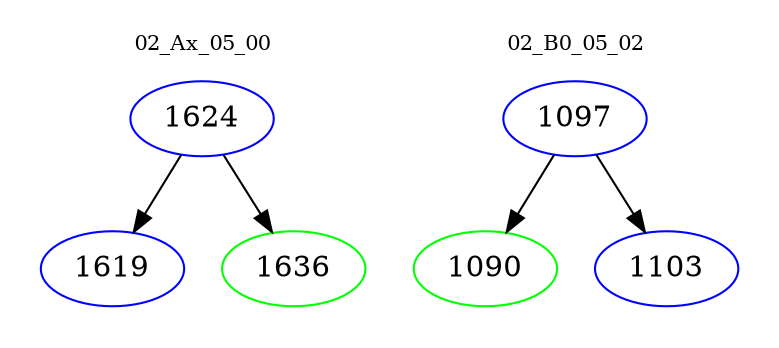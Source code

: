 digraph{
subgraph cluster_0 {
color = white
label = "02_Ax_05_00";
fontsize=10;
T0_1624 [label="1624", color="blue"]
T0_1624 -> T0_1619 [color="black"]
T0_1619 [label="1619", color="blue"]
T0_1624 -> T0_1636 [color="black"]
T0_1636 [label="1636", color="green"]
}
subgraph cluster_1 {
color = white
label = "02_B0_05_02";
fontsize=10;
T1_1097 [label="1097", color="blue"]
T1_1097 -> T1_1090 [color="black"]
T1_1090 [label="1090", color="green"]
T1_1097 -> T1_1103 [color="black"]
T1_1103 [label="1103", color="blue"]
}
}
